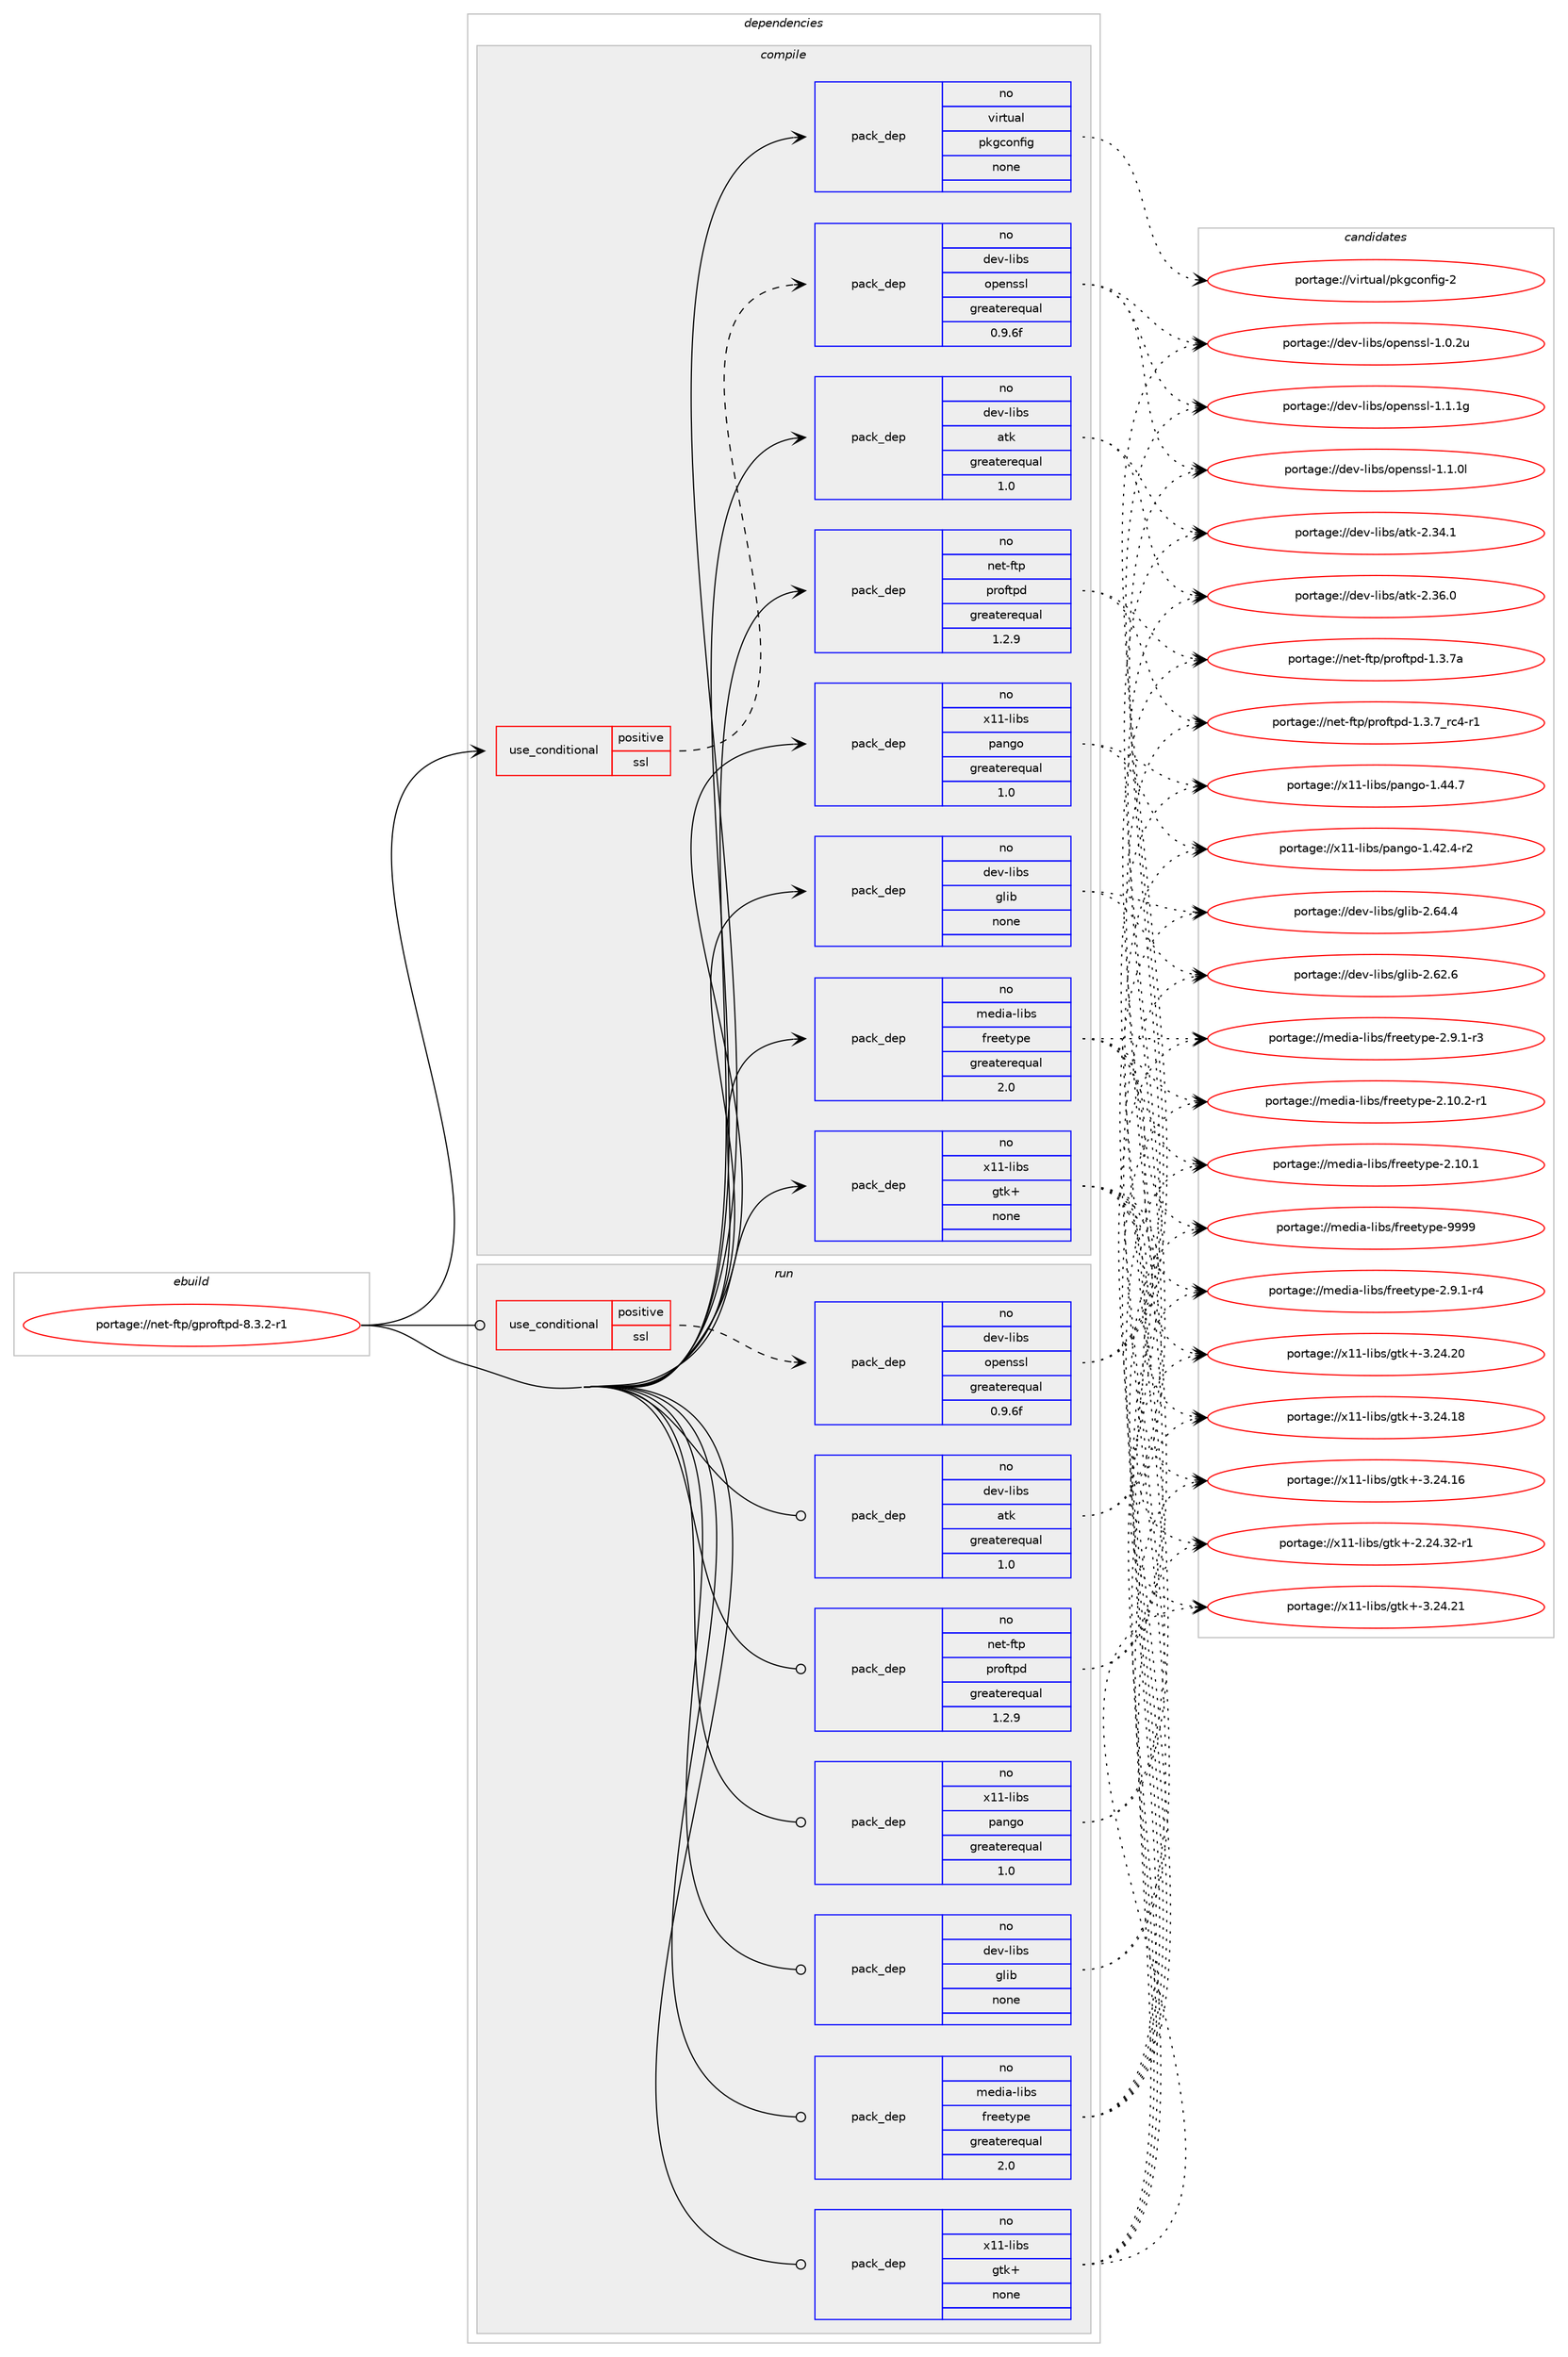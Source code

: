 digraph prolog {

# *************
# Graph options
# *************

newrank=true;
concentrate=true;
compound=true;
graph [rankdir=LR,fontname=Helvetica,fontsize=10,ranksep=1.5];#, ranksep=2.5, nodesep=0.2];
edge  [arrowhead=vee];
node  [fontname=Helvetica,fontsize=10];

# **********
# The ebuild
# **********

subgraph cluster_leftcol {
color=gray;
rank=same;
label=<<i>ebuild</i>>;
id [label="portage://net-ftp/gproftpd-8.3.2-r1", color=red, width=4, href="../net-ftp/gproftpd-8.3.2-r1.svg"];
}

# ****************
# The dependencies
# ****************

subgraph cluster_midcol {
color=gray;
label=<<i>dependencies</i>>;
subgraph cluster_compile {
fillcolor="#eeeeee";
style=filled;
label=<<i>compile</i>>;
subgraph cond890 {
dependency5041 [label=<<TABLE BORDER="0" CELLBORDER="1" CELLSPACING="0" CELLPADDING="4"><TR><TD ROWSPAN="3" CELLPADDING="10">use_conditional</TD></TR><TR><TD>positive</TD></TR><TR><TD>ssl</TD></TR></TABLE>>, shape=none, color=red];
subgraph pack4079 {
dependency5042 [label=<<TABLE BORDER="0" CELLBORDER="1" CELLSPACING="0" CELLPADDING="4" WIDTH="220"><TR><TD ROWSPAN="6" CELLPADDING="30">pack_dep</TD></TR><TR><TD WIDTH="110">no</TD></TR><TR><TD>dev-libs</TD></TR><TR><TD>openssl</TD></TR><TR><TD>greaterequal</TD></TR><TR><TD>0.9.6f</TD></TR></TABLE>>, shape=none, color=blue];
}
dependency5041:e -> dependency5042:w [weight=20,style="dashed",arrowhead="vee"];
}
id:e -> dependency5041:w [weight=20,style="solid",arrowhead="vee"];
subgraph pack4080 {
dependency5043 [label=<<TABLE BORDER="0" CELLBORDER="1" CELLSPACING="0" CELLPADDING="4" WIDTH="220"><TR><TD ROWSPAN="6" CELLPADDING="30">pack_dep</TD></TR><TR><TD WIDTH="110">no</TD></TR><TR><TD>dev-libs</TD></TR><TR><TD>atk</TD></TR><TR><TD>greaterequal</TD></TR><TR><TD>1.0</TD></TR></TABLE>>, shape=none, color=blue];
}
id:e -> dependency5043:w [weight=20,style="solid",arrowhead="vee"];
subgraph pack4081 {
dependency5044 [label=<<TABLE BORDER="0" CELLBORDER="1" CELLSPACING="0" CELLPADDING="4" WIDTH="220"><TR><TD ROWSPAN="6" CELLPADDING="30">pack_dep</TD></TR><TR><TD WIDTH="110">no</TD></TR><TR><TD>dev-libs</TD></TR><TR><TD>glib</TD></TR><TR><TD>none</TD></TR><TR><TD></TD></TR></TABLE>>, shape=none, color=blue];
}
id:e -> dependency5044:w [weight=20,style="solid",arrowhead="vee"];
subgraph pack4082 {
dependency5045 [label=<<TABLE BORDER="0" CELLBORDER="1" CELLSPACING="0" CELLPADDING="4" WIDTH="220"><TR><TD ROWSPAN="6" CELLPADDING="30">pack_dep</TD></TR><TR><TD WIDTH="110">no</TD></TR><TR><TD>media-libs</TD></TR><TR><TD>freetype</TD></TR><TR><TD>greaterequal</TD></TR><TR><TD>2.0</TD></TR></TABLE>>, shape=none, color=blue];
}
id:e -> dependency5045:w [weight=20,style="solid",arrowhead="vee"];
subgraph pack4083 {
dependency5046 [label=<<TABLE BORDER="0" CELLBORDER="1" CELLSPACING="0" CELLPADDING="4" WIDTH="220"><TR><TD ROWSPAN="6" CELLPADDING="30">pack_dep</TD></TR><TR><TD WIDTH="110">no</TD></TR><TR><TD>net-ftp</TD></TR><TR><TD>proftpd</TD></TR><TR><TD>greaterequal</TD></TR><TR><TD>1.2.9</TD></TR></TABLE>>, shape=none, color=blue];
}
id:e -> dependency5046:w [weight=20,style="solid",arrowhead="vee"];
subgraph pack4084 {
dependency5047 [label=<<TABLE BORDER="0" CELLBORDER="1" CELLSPACING="0" CELLPADDING="4" WIDTH="220"><TR><TD ROWSPAN="6" CELLPADDING="30">pack_dep</TD></TR><TR><TD WIDTH="110">no</TD></TR><TR><TD>virtual</TD></TR><TR><TD>pkgconfig</TD></TR><TR><TD>none</TD></TR><TR><TD></TD></TR></TABLE>>, shape=none, color=blue];
}
id:e -> dependency5047:w [weight=20,style="solid",arrowhead="vee"];
subgraph pack4085 {
dependency5048 [label=<<TABLE BORDER="0" CELLBORDER="1" CELLSPACING="0" CELLPADDING="4" WIDTH="220"><TR><TD ROWSPAN="6" CELLPADDING="30">pack_dep</TD></TR><TR><TD WIDTH="110">no</TD></TR><TR><TD>x11-libs</TD></TR><TR><TD>gtk+</TD></TR><TR><TD>none</TD></TR><TR><TD></TD></TR></TABLE>>, shape=none, color=blue];
}
id:e -> dependency5048:w [weight=20,style="solid",arrowhead="vee"];
subgraph pack4086 {
dependency5049 [label=<<TABLE BORDER="0" CELLBORDER="1" CELLSPACING="0" CELLPADDING="4" WIDTH="220"><TR><TD ROWSPAN="6" CELLPADDING="30">pack_dep</TD></TR><TR><TD WIDTH="110">no</TD></TR><TR><TD>x11-libs</TD></TR><TR><TD>pango</TD></TR><TR><TD>greaterequal</TD></TR><TR><TD>1.0</TD></TR></TABLE>>, shape=none, color=blue];
}
id:e -> dependency5049:w [weight=20,style="solid",arrowhead="vee"];
}
subgraph cluster_compileandrun {
fillcolor="#eeeeee";
style=filled;
label=<<i>compile and run</i>>;
}
subgraph cluster_run {
fillcolor="#eeeeee";
style=filled;
label=<<i>run</i>>;
subgraph cond891 {
dependency5050 [label=<<TABLE BORDER="0" CELLBORDER="1" CELLSPACING="0" CELLPADDING="4"><TR><TD ROWSPAN="3" CELLPADDING="10">use_conditional</TD></TR><TR><TD>positive</TD></TR><TR><TD>ssl</TD></TR></TABLE>>, shape=none, color=red];
subgraph pack4087 {
dependency5051 [label=<<TABLE BORDER="0" CELLBORDER="1" CELLSPACING="0" CELLPADDING="4" WIDTH="220"><TR><TD ROWSPAN="6" CELLPADDING="30">pack_dep</TD></TR><TR><TD WIDTH="110">no</TD></TR><TR><TD>dev-libs</TD></TR><TR><TD>openssl</TD></TR><TR><TD>greaterequal</TD></TR><TR><TD>0.9.6f</TD></TR></TABLE>>, shape=none, color=blue];
}
dependency5050:e -> dependency5051:w [weight=20,style="dashed",arrowhead="vee"];
}
id:e -> dependency5050:w [weight=20,style="solid",arrowhead="odot"];
subgraph pack4088 {
dependency5052 [label=<<TABLE BORDER="0" CELLBORDER="1" CELLSPACING="0" CELLPADDING="4" WIDTH="220"><TR><TD ROWSPAN="6" CELLPADDING="30">pack_dep</TD></TR><TR><TD WIDTH="110">no</TD></TR><TR><TD>dev-libs</TD></TR><TR><TD>atk</TD></TR><TR><TD>greaterequal</TD></TR><TR><TD>1.0</TD></TR></TABLE>>, shape=none, color=blue];
}
id:e -> dependency5052:w [weight=20,style="solid",arrowhead="odot"];
subgraph pack4089 {
dependency5053 [label=<<TABLE BORDER="0" CELLBORDER="1" CELLSPACING="0" CELLPADDING="4" WIDTH="220"><TR><TD ROWSPAN="6" CELLPADDING="30">pack_dep</TD></TR><TR><TD WIDTH="110">no</TD></TR><TR><TD>dev-libs</TD></TR><TR><TD>glib</TD></TR><TR><TD>none</TD></TR><TR><TD></TD></TR></TABLE>>, shape=none, color=blue];
}
id:e -> dependency5053:w [weight=20,style="solid",arrowhead="odot"];
subgraph pack4090 {
dependency5054 [label=<<TABLE BORDER="0" CELLBORDER="1" CELLSPACING="0" CELLPADDING="4" WIDTH="220"><TR><TD ROWSPAN="6" CELLPADDING="30">pack_dep</TD></TR><TR><TD WIDTH="110">no</TD></TR><TR><TD>media-libs</TD></TR><TR><TD>freetype</TD></TR><TR><TD>greaterequal</TD></TR><TR><TD>2.0</TD></TR></TABLE>>, shape=none, color=blue];
}
id:e -> dependency5054:w [weight=20,style="solid",arrowhead="odot"];
subgraph pack4091 {
dependency5055 [label=<<TABLE BORDER="0" CELLBORDER="1" CELLSPACING="0" CELLPADDING="4" WIDTH="220"><TR><TD ROWSPAN="6" CELLPADDING="30">pack_dep</TD></TR><TR><TD WIDTH="110">no</TD></TR><TR><TD>net-ftp</TD></TR><TR><TD>proftpd</TD></TR><TR><TD>greaterequal</TD></TR><TR><TD>1.2.9</TD></TR></TABLE>>, shape=none, color=blue];
}
id:e -> dependency5055:w [weight=20,style="solid",arrowhead="odot"];
subgraph pack4092 {
dependency5056 [label=<<TABLE BORDER="0" CELLBORDER="1" CELLSPACING="0" CELLPADDING="4" WIDTH="220"><TR><TD ROWSPAN="6" CELLPADDING="30">pack_dep</TD></TR><TR><TD WIDTH="110">no</TD></TR><TR><TD>x11-libs</TD></TR><TR><TD>gtk+</TD></TR><TR><TD>none</TD></TR><TR><TD></TD></TR></TABLE>>, shape=none, color=blue];
}
id:e -> dependency5056:w [weight=20,style="solid",arrowhead="odot"];
subgraph pack4093 {
dependency5057 [label=<<TABLE BORDER="0" CELLBORDER="1" CELLSPACING="0" CELLPADDING="4" WIDTH="220"><TR><TD ROWSPAN="6" CELLPADDING="30">pack_dep</TD></TR><TR><TD WIDTH="110">no</TD></TR><TR><TD>x11-libs</TD></TR><TR><TD>pango</TD></TR><TR><TD>greaterequal</TD></TR><TR><TD>1.0</TD></TR></TABLE>>, shape=none, color=blue];
}
id:e -> dependency5057:w [weight=20,style="solid",arrowhead="odot"];
}
}

# **************
# The candidates
# **************

subgraph cluster_choices {
rank=same;
color=gray;
label=<<i>candidates</i>>;

subgraph choice4079 {
color=black;
nodesep=1;
choice100101118451081059811547111112101110115115108454946494649103 [label="portage://dev-libs/openssl-1.1.1g", color=red, width=4,href="../dev-libs/openssl-1.1.1g.svg"];
choice100101118451081059811547111112101110115115108454946494648108 [label="portage://dev-libs/openssl-1.1.0l", color=red, width=4,href="../dev-libs/openssl-1.1.0l.svg"];
choice100101118451081059811547111112101110115115108454946484650117 [label="portage://dev-libs/openssl-1.0.2u", color=red, width=4,href="../dev-libs/openssl-1.0.2u.svg"];
dependency5042:e -> choice100101118451081059811547111112101110115115108454946494649103:w [style=dotted,weight="100"];
dependency5042:e -> choice100101118451081059811547111112101110115115108454946494648108:w [style=dotted,weight="100"];
dependency5042:e -> choice100101118451081059811547111112101110115115108454946484650117:w [style=dotted,weight="100"];
}
subgraph choice4080 {
color=black;
nodesep=1;
choice1001011184510810598115479711610745504651544648 [label="portage://dev-libs/atk-2.36.0", color=red, width=4,href="../dev-libs/atk-2.36.0.svg"];
choice1001011184510810598115479711610745504651524649 [label="portage://dev-libs/atk-2.34.1", color=red, width=4,href="../dev-libs/atk-2.34.1.svg"];
dependency5043:e -> choice1001011184510810598115479711610745504651544648:w [style=dotted,weight="100"];
dependency5043:e -> choice1001011184510810598115479711610745504651524649:w [style=dotted,weight="100"];
}
subgraph choice4081 {
color=black;
nodesep=1;
choice1001011184510810598115471031081059845504654524652 [label="portage://dev-libs/glib-2.64.4", color=red, width=4,href="../dev-libs/glib-2.64.4.svg"];
choice1001011184510810598115471031081059845504654504654 [label="portage://dev-libs/glib-2.62.6", color=red, width=4,href="../dev-libs/glib-2.62.6.svg"];
dependency5044:e -> choice1001011184510810598115471031081059845504654524652:w [style=dotted,weight="100"];
dependency5044:e -> choice1001011184510810598115471031081059845504654504654:w [style=dotted,weight="100"];
}
subgraph choice4082 {
color=black;
nodesep=1;
choice109101100105974510810598115471021141011011161211121014557575757 [label="portage://media-libs/freetype-9999", color=red, width=4,href="../media-libs/freetype-9999.svg"];
choice109101100105974510810598115471021141011011161211121014550465746494511452 [label="portage://media-libs/freetype-2.9.1-r4", color=red, width=4,href="../media-libs/freetype-2.9.1-r4.svg"];
choice109101100105974510810598115471021141011011161211121014550465746494511451 [label="portage://media-libs/freetype-2.9.1-r3", color=red, width=4,href="../media-libs/freetype-2.9.1-r3.svg"];
choice10910110010597451081059811547102114101101116121112101455046494846504511449 [label="portage://media-libs/freetype-2.10.2-r1", color=red, width=4,href="../media-libs/freetype-2.10.2-r1.svg"];
choice1091011001059745108105981154710211410110111612111210145504649484649 [label="portage://media-libs/freetype-2.10.1", color=red, width=4,href="../media-libs/freetype-2.10.1.svg"];
dependency5045:e -> choice109101100105974510810598115471021141011011161211121014557575757:w [style=dotted,weight="100"];
dependency5045:e -> choice109101100105974510810598115471021141011011161211121014550465746494511452:w [style=dotted,weight="100"];
dependency5045:e -> choice109101100105974510810598115471021141011011161211121014550465746494511451:w [style=dotted,weight="100"];
dependency5045:e -> choice10910110010597451081059811547102114101101116121112101455046494846504511449:w [style=dotted,weight="100"];
dependency5045:e -> choice1091011001059745108105981154710211410110111612111210145504649484649:w [style=dotted,weight="100"];
}
subgraph choice4083 {
color=black;
nodesep=1;
choice110101116451021161124711211411110211611210045494651465597 [label="portage://net-ftp/proftpd-1.3.7a", color=red, width=4,href="../net-ftp/proftpd-1.3.7a.svg"];
choice11010111645102116112471121141111021161121004549465146559511499524511449 [label="portage://net-ftp/proftpd-1.3.7_rc4-r1", color=red, width=4,href="../net-ftp/proftpd-1.3.7_rc4-r1.svg"];
dependency5046:e -> choice110101116451021161124711211411110211611210045494651465597:w [style=dotted,weight="100"];
dependency5046:e -> choice11010111645102116112471121141111021161121004549465146559511499524511449:w [style=dotted,weight="100"];
}
subgraph choice4084 {
color=black;
nodesep=1;
choice1181051141161179710847112107103991111101021051034550 [label="portage://virtual/pkgconfig-2", color=red, width=4,href="../virtual/pkgconfig-2.svg"];
dependency5047:e -> choice1181051141161179710847112107103991111101021051034550:w [style=dotted,weight="100"];
}
subgraph choice4085 {
color=black;
nodesep=1;
choice1204949451081059811547103116107434551465052465049 [label="portage://x11-libs/gtk+-3.24.21", color=red, width=4,href="../x11-libs/gtk+-3.24.21.svg"];
choice1204949451081059811547103116107434551465052465048 [label="portage://x11-libs/gtk+-3.24.20", color=red, width=4,href="../x11-libs/gtk+-3.24.20.svg"];
choice1204949451081059811547103116107434551465052464956 [label="portage://x11-libs/gtk+-3.24.18", color=red, width=4,href="../x11-libs/gtk+-3.24.18.svg"];
choice1204949451081059811547103116107434551465052464954 [label="portage://x11-libs/gtk+-3.24.16", color=red, width=4,href="../x11-libs/gtk+-3.24.16.svg"];
choice12049494510810598115471031161074345504650524651504511449 [label="portage://x11-libs/gtk+-2.24.32-r1", color=red, width=4,href="../x11-libs/gtk+-2.24.32-r1.svg"];
dependency5048:e -> choice1204949451081059811547103116107434551465052465049:w [style=dotted,weight="100"];
dependency5048:e -> choice1204949451081059811547103116107434551465052465048:w [style=dotted,weight="100"];
dependency5048:e -> choice1204949451081059811547103116107434551465052464956:w [style=dotted,weight="100"];
dependency5048:e -> choice1204949451081059811547103116107434551465052464954:w [style=dotted,weight="100"];
dependency5048:e -> choice12049494510810598115471031161074345504650524651504511449:w [style=dotted,weight="100"];
}
subgraph choice4086 {
color=black;
nodesep=1;
choice12049494510810598115471129711010311145494652524655 [label="portage://x11-libs/pango-1.44.7", color=red, width=4,href="../x11-libs/pango-1.44.7.svg"];
choice120494945108105981154711297110103111454946525046524511450 [label="portage://x11-libs/pango-1.42.4-r2", color=red, width=4,href="../x11-libs/pango-1.42.4-r2.svg"];
dependency5049:e -> choice12049494510810598115471129711010311145494652524655:w [style=dotted,weight="100"];
dependency5049:e -> choice120494945108105981154711297110103111454946525046524511450:w [style=dotted,weight="100"];
}
subgraph choice4087 {
color=black;
nodesep=1;
choice100101118451081059811547111112101110115115108454946494649103 [label="portage://dev-libs/openssl-1.1.1g", color=red, width=4,href="../dev-libs/openssl-1.1.1g.svg"];
choice100101118451081059811547111112101110115115108454946494648108 [label="portage://dev-libs/openssl-1.1.0l", color=red, width=4,href="../dev-libs/openssl-1.1.0l.svg"];
choice100101118451081059811547111112101110115115108454946484650117 [label="portage://dev-libs/openssl-1.0.2u", color=red, width=4,href="../dev-libs/openssl-1.0.2u.svg"];
dependency5051:e -> choice100101118451081059811547111112101110115115108454946494649103:w [style=dotted,weight="100"];
dependency5051:e -> choice100101118451081059811547111112101110115115108454946494648108:w [style=dotted,weight="100"];
dependency5051:e -> choice100101118451081059811547111112101110115115108454946484650117:w [style=dotted,weight="100"];
}
subgraph choice4088 {
color=black;
nodesep=1;
choice1001011184510810598115479711610745504651544648 [label="portage://dev-libs/atk-2.36.0", color=red, width=4,href="../dev-libs/atk-2.36.0.svg"];
choice1001011184510810598115479711610745504651524649 [label="portage://dev-libs/atk-2.34.1", color=red, width=4,href="../dev-libs/atk-2.34.1.svg"];
dependency5052:e -> choice1001011184510810598115479711610745504651544648:w [style=dotted,weight="100"];
dependency5052:e -> choice1001011184510810598115479711610745504651524649:w [style=dotted,weight="100"];
}
subgraph choice4089 {
color=black;
nodesep=1;
choice1001011184510810598115471031081059845504654524652 [label="portage://dev-libs/glib-2.64.4", color=red, width=4,href="../dev-libs/glib-2.64.4.svg"];
choice1001011184510810598115471031081059845504654504654 [label="portage://dev-libs/glib-2.62.6", color=red, width=4,href="../dev-libs/glib-2.62.6.svg"];
dependency5053:e -> choice1001011184510810598115471031081059845504654524652:w [style=dotted,weight="100"];
dependency5053:e -> choice1001011184510810598115471031081059845504654504654:w [style=dotted,weight="100"];
}
subgraph choice4090 {
color=black;
nodesep=1;
choice109101100105974510810598115471021141011011161211121014557575757 [label="portage://media-libs/freetype-9999", color=red, width=4,href="../media-libs/freetype-9999.svg"];
choice109101100105974510810598115471021141011011161211121014550465746494511452 [label="portage://media-libs/freetype-2.9.1-r4", color=red, width=4,href="../media-libs/freetype-2.9.1-r4.svg"];
choice109101100105974510810598115471021141011011161211121014550465746494511451 [label="portage://media-libs/freetype-2.9.1-r3", color=red, width=4,href="../media-libs/freetype-2.9.1-r3.svg"];
choice10910110010597451081059811547102114101101116121112101455046494846504511449 [label="portage://media-libs/freetype-2.10.2-r1", color=red, width=4,href="../media-libs/freetype-2.10.2-r1.svg"];
choice1091011001059745108105981154710211410110111612111210145504649484649 [label="portage://media-libs/freetype-2.10.1", color=red, width=4,href="../media-libs/freetype-2.10.1.svg"];
dependency5054:e -> choice109101100105974510810598115471021141011011161211121014557575757:w [style=dotted,weight="100"];
dependency5054:e -> choice109101100105974510810598115471021141011011161211121014550465746494511452:w [style=dotted,weight="100"];
dependency5054:e -> choice109101100105974510810598115471021141011011161211121014550465746494511451:w [style=dotted,weight="100"];
dependency5054:e -> choice10910110010597451081059811547102114101101116121112101455046494846504511449:w [style=dotted,weight="100"];
dependency5054:e -> choice1091011001059745108105981154710211410110111612111210145504649484649:w [style=dotted,weight="100"];
}
subgraph choice4091 {
color=black;
nodesep=1;
choice110101116451021161124711211411110211611210045494651465597 [label="portage://net-ftp/proftpd-1.3.7a", color=red, width=4,href="../net-ftp/proftpd-1.3.7a.svg"];
choice11010111645102116112471121141111021161121004549465146559511499524511449 [label="portage://net-ftp/proftpd-1.3.7_rc4-r1", color=red, width=4,href="../net-ftp/proftpd-1.3.7_rc4-r1.svg"];
dependency5055:e -> choice110101116451021161124711211411110211611210045494651465597:w [style=dotted,weight="100"];
dependency5055:e -> choice11010111645102116112471121141111021161121004549465146559511499524511449:w [style=dotted,weight="100"];
}
subgraph choice4092 {
color=black;
nodesep=1;
choice1204949451081059811547103116107434551465052465049 [label="portage://x11-libs/gtk+-3.24.21", color=red, width=4,href="../x11-libs/gtk+-3.24.21.svg"];
choice1204949451081059811547103116107434551465052465048 [label="portage://x11-libs/gtk+-3.24.20", color=red, width=4,href="../x11-libs/gtk+-3.24.20.svg"];
choice1204949451081059811547103116107434551465052464956 [label="portage://x11-libs/gtk+-3.24.18", color=red, width=4,href="../x11-libs/gtk+-3.24.18.svg"];
choice1204949451081059811547103116107434551465052464954 [label="portage://x11-libs/gtk+-3.24.16", color=red, width=4,href="../x11-libs/gtk+-3.24.16.svg"];
choice12049494510810598115471031161074345504650524651504511449 [label="portage://x11-libs/gtk+-2.24.32-r1", color=red, width=4,href="../x11-libs/gtk+-2.24.32-r1.svg"];
dependency5056:e -> choice1204949451081059811547103116107434551465052465049:w [style=dotted,weight="100"];
dependency5056:e -> choice1204949451081059811547103116107434551465052465048:w [style=dotted,weight="100"];
dependency5056:e -> choice1204949451081059811547103116107434551465052464956:w [style=dotted,weight="100"];
dependency5056:e -> choice1204949451081059811547103116107434551465052464954:w [style=dotted,weight="100"];
dependency5056:e -> choice12049494510810598115471031161074345504650524651504511449:w [style=dotted,weight="100"];
}
subgraph choice4093 {
color=black;
nodesep=1;
choice12049494510810598115471129711010311145494652524655 [label="portage://x11-libs/pango-1.44.7", color=red, width=4,href="../x11-libs/pango-1.44.7.svg"];
choice120494945108105981154711297110103111454946525046524511450 [label="portage://x11-libs/pango-1.42.4-r2", color=red, width=4,href="../x11-libs/pango-1.42.4-r2.svg"];
dependency5057:e -> choice12049494510810598115471129711010311145494652524655:w [style=dotted,weight="100"];
dependency5057:e -> choice120494945108105981154711297110103111454946525046524511450:w [style=dotted,weight="100"];
}
}

}

